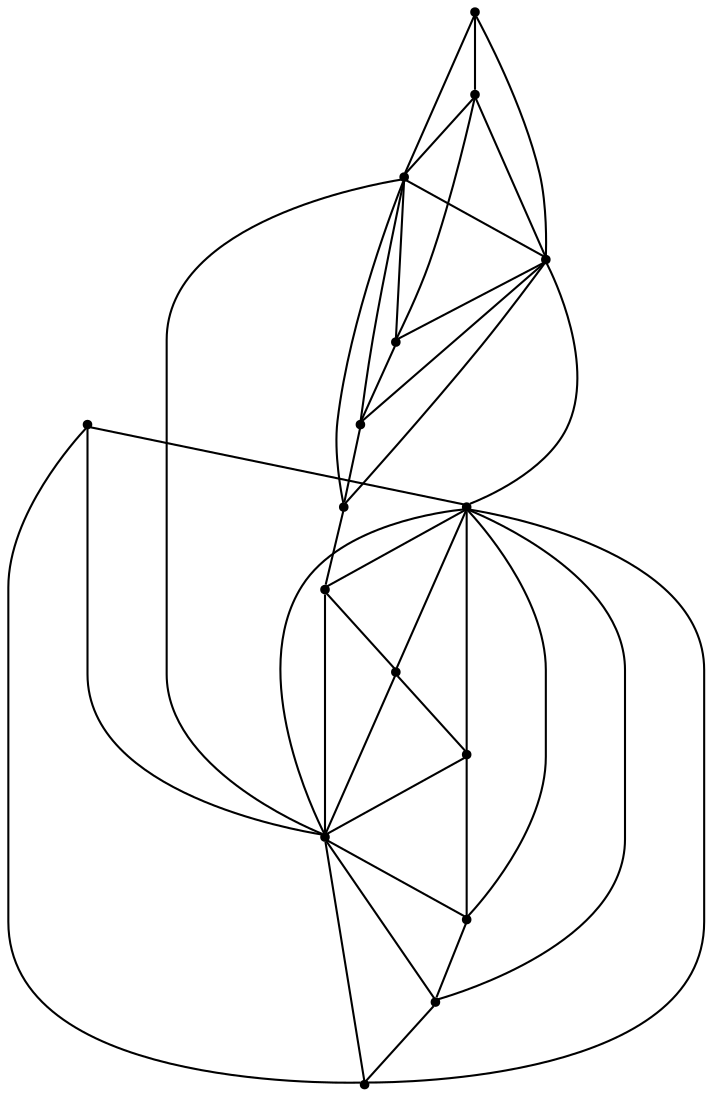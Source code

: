 graph {
  node [shape=point,comment="{\"directed\":false,\"doi\":\"10.4230/LIPIcs.GD.2024.19\",\"figure\":\"2 (1)\"}"]

  v0 [pos="1776.7769243639036,589.9159406376584"]
  v1 [pos="1533.9475410622288,468.53227383629087"]
  v2 [pos="1716.068497409823,589.9159406376584"]
  v3 [pos="1533.9475410622285,711.3034222721585"]
  v4 [pos="1655.3600704557427,589.9159406376584"]
  v5 [pos="1594.655840824702,589.9159406376584"]
  v6 [pos="1473.243311431188,589.9159406376584"]
  v7 [pos="1412.5348844771079,589.9159406376584"]
  v8 [pos="1351.8264575230273,589.9159406376584"]
  v9 [pos="1078.6471216631555,589.9159406376584"]
  v10 [pos="896.5260699218558,468.53227383629087"]
  v11 [pos="896.5260699218559,711.3034222721585"]
  v12 [pos="1017.9386629111734,589.9159406376584"]
  v13 [pos="957.2344332801326,589.9159406376584"]
  v14 [pos="835.8177065635791,589.9159406376584"]
  v15 [pos="775.1134769325383,589.9159406376584"]

  v0 -- v1 [id="-1",pos="1776.7769243639036,589.9159406376584 1533.9475410622288,468.53227383629087 1533.9475410622288,468.53227383629087 1533.9475410622288,468.53227383629087"]
  v11 -- v3 [id="-3",pos="896.5260699218559,711.3034222721585 1533.9475410622285,711.3034222721585 1533.9475410622285,711.3034222721585 1533.9475410622285,711.3034222721585"]
  v15 -- v14 [id="-6",pos="775.1134769325383,589.9159406376584 835.8177065635791,589.9159406376584 835.8177065635791,589.9159406376584 835.8177065635791,589.9159406376584"]
  v14 -- v13 [id="-7",pos="835.8177065635791,589.9159406376584 957.2344332801326,589.9159406376584 957.2344332801326,589.9159406376584 957.2344332801326,589.9159406376584"]
  v13 -- v12 [id="-8",pos="957.2344332801326,589.9159406376584 1017.9386629111734,589.9159406376584 1017.9386629111734,589.9159406376584 1017.9386629111734,589.9159406376584"]
  v12 -- v9 [id="-9",pos="1017.9386629111734,589.9159406376584 1078.6471216631555,589.9159406376584 1078.6471216631555,589.9159406376584 1078.6471216631555,589.9159406376584"]
  v9 -- v8 [id="-10",pos="1078.6471216631555,589.9159406376584 1351.8264575230273,589.9159406376584 1351.8264575230273,589.9159406376584 1351.8264575230273,589.9159406376584"]
  v8 -- v7 [id="-11",pos="1351.8264575230273,589.9159406376584 1412.5348844771079,589.9159406376584 1412.5348844771079,589.9159406376584 1412.5348844771079,589.9159406376584"]
  v7 -- v6 [id="-12",pos="1412.5348844771079,589.9159406376584 1473.243311431188,589.9159406376584 1473.243311431188,589.9159406376584 1473.243311431188,589.9159406376584"]
  v6 -- v5 [id="-13",pos="1473.243311431188,589.9159406376584 1594.655840824702,589.9159406376584 1594.655840824702,589.9159406376584 1594.655840824702,589.9159406376584"]
  v5 -- v4 [id="-14",pos="1594.655840824702,589.9159406376584 1655.3600704557427,589.9159406376584 1655.3600704557427,589.9159406376584 1655.3600704557427,589.9159406376584"]
  v4 -- v2 [id="-15",pos="1655.3600704557427,589.9159406376584 1716.068497409823,589.9159406376584 1716.068497409823,589.9159406376584 1716.068497409823,589.9159406376584"]
  v2 -- v0 [id="-16",pos="1716.068497409823,589.9159406376584 1776.7769243639036,589.9159406376584 1776.7769243639036,589.9159406376584 1776.7769243639036,589.9159406376584"]
  v10 -- v1 [id="-19",pos="896.5260699218558,468.53227383629087 1533.9475410622288,468.53227383629087 1533.9475410622288,468.53227383629087 1533.9475410622288,468.53227383629087"]
  v15 -- v10 [id="-21",pos="775.1134769325383,589.9159406376584 896.5260699218558,468.53227383629087 896.5260699218558,468.53227383629087 896.5260699218558,468.53227383629087"]
  v15 -- v11 [id="-22",pos="775.1134769325383,589.9159406376584 896.5260699218559,711.3034222721585 896.5260699218559,711.3034222721585 896.5260699218559,711.3034222721585"]
  v14 -- v11 [id="-23",pos="835.8177065635791,589.9159406376584 896.5260699218559,711.3034222721585 896.5260699218559,711.3034222721585 896.5260699218559,711.3034222721585"]
  v14 -- v10 [id="-24",pos="835.8177065635791,589.9159406376584 896.5260699218558,468.53227383629087 896.5260699218558,468.53227383629087 896.5260699218558,468.53227383629087"]
  v11 -- v12 [id="-26",pos="896.5260699218559,711.3034222721585 1017.9386629111734,589.9159406376584 1017.9386629111734,589.9159406376584 1017.9386629111734,589.9159406376584"]
  v11 -- v9 [id="-27",pos="896.5260699218559,711.3034222721585 1078.6471216631555,589.9159406376584 1078.6471216631555,589.9159406376584 1078.6471216631555,589.9159406376584"]
  v11 -- v10 [id="-29",pos="896.5260699218559,711.3034222721585 896.5260699218558,468.53227383629087 896.5260699218558,468.53227383629087 896.5260699218558,468.53227383629087"]
  v11 -- v13 [id="-30",pos="896.5260699218559,711.3034222721585 957.2344332801326,589.9159406376584 957.2344332801326,589.9159406376584 957.2344332801326,589.9159406376584"]
  v10 -- v9 [id="-32",pos="896.5260699218558,468.53227383629087 1078.6471216631555,589.9159406376584 1078.6471216631555,589.9159406376584 1078.6471216631555,589.9159406376584"]
  v10 -- v12 [id="-34",pos="896.5260699218558,468.53227383629087 1017.9386629111734,589.9159406376584 1017.9386629111734,589.9159406376584 1017.9386629111734,589.9159406376584"]
  v10 -- v13 [id="-36",pos="896.5260699218558,468.53227383629087 957.2344332801326,589.9159406376584 957.2344332801326,589.9159406376584 957.2344332801326,589.9159406376584"]
  v8 -- v3 [id="-43",pos="1351.8264575230273,589.9159406376584 1533.9475410622285,711.3034222721585 1533.9475410622285,711.3034222721585 1533.9475410622285,711.3034222721585"]
  v7 -- v1 [id="-44",pos="1412.5348844771079,589.9159406376584 1533.9475410622288,468.53227383629087 1533.9475410622288,468.53227383629087 1533.9475410622288,468.53227383629087"]
  v7 -- v3 [id="-45",pos="1412.5348844771079,589.9159406376584 1533.9475410622285,711.3034222721585 1533.9475410622285,711.3034222721585 1533.9475410622285,711.3034222721585"]
  v6 -- v1 [id="-46",pos="1473.243311431188,589.9159406376584 1533.9475410622288,468.53227383629087 1533.9475410622288,468.53227383629087 1533.9475410622288,468.53227383629087"]
  v6 -- v3 [id="-47",pos="1473.243311431188,589.9159406376584 1533.9475410622285,711.3034222721585 1533.9475410622285,711.3034222721585 1533.9475410622285,711.3034222721585"]
  v3 -- v4 [id="-48",pos="1533.9475410622285,711.3034222721585 1655.3600704557427,589.9159406376584 1655.3600704557427,589.9159406376584 1655.3600704557427,589.9159406376584"]
  v3 -- v0 [id="-49",pos="1533.9475410622285,711.3034222721585 1776.7769243639036,589.9159406376584 1776.7769243639036,589.9159406376584 1776.7769243639036,589.9159406376584"]
  v3 -- v1 [id="-50",pos="1533.9475410622285,711.3034222721585 1533.9475410622288,468.53227383629087 1533.9475410622288,468.53227383629087 1533.9475410622288,468.53227383629087"]
  v3 -- v5 [id="-52",pos="1533.9475410622285,711.3034222721585 1594.655840824702,589.9159406376584 1594.655840824702,589.9159406376584 1594.655840824702,589.9159406376584"]
  v1 -- v8 [id="-53",pos="1533.9475410622288,468.53227383629087 1351.8264575230273,589.9159406376584 1351.8264575230273,589.9159406376584 1351.8264575230273,589.9159406376584"]
  v1 -- v5 [id="-54",pos="1533.9475410622288,468.53227383629087 1594.655840824702,589.9159406376584 1594.655840824702,589.9159406376584 1594.655840824702,589.9159406376584"]
  v1 -- v4 [id="-57",pos="1533.9475410622288,468.53227383629087 1655.3600704557427,589.9159406376584 1655.3600704557427,589.9159406376584 1655.3600704557427,589.9159406376584"]
  v1 -- v2 [id="-59",pos="1533.9475410622288,468.53227383629087 1716.068497409823,589.9159406376584 1716.068497409823,589.9159406376584 1716.068497409823,589.9159406376584"]
  v3 -- v2 [id="-60",pos="1533.9475410622285,711.3034222721585 1716.068497409823,589.9159406376584 1716.068497409823,589.9159406376584 1716.068497409823,589.9159406376584"]
}